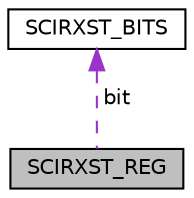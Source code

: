 digraph "SCIRXST_REG"
{
  edge [fontname="Helvetica",fontsize="10",labelfontname="Helvetica",labelfontsize="10"];
  node [fontname="Helvetica",fontsize="10",shape=record];
  Node1 [label="SCIRXST_REG",height=0.2,width=0.4,color="black", fillcolor="grey75", style="filled", fontcolor="black"];
  Node2 -> Node1 [dir="back",color="darkorchid3",fontsize="10",style="dashed",label=" bit" ,fontname="Helvetica"];
  Node2 [label="SCIRXST_BITS",height=0.2,width=0.4,color="black", fillcolor="white", style="filled",URL="$struct_s_c_i_r_x_s_t___b_i_t_s.html"];
}
